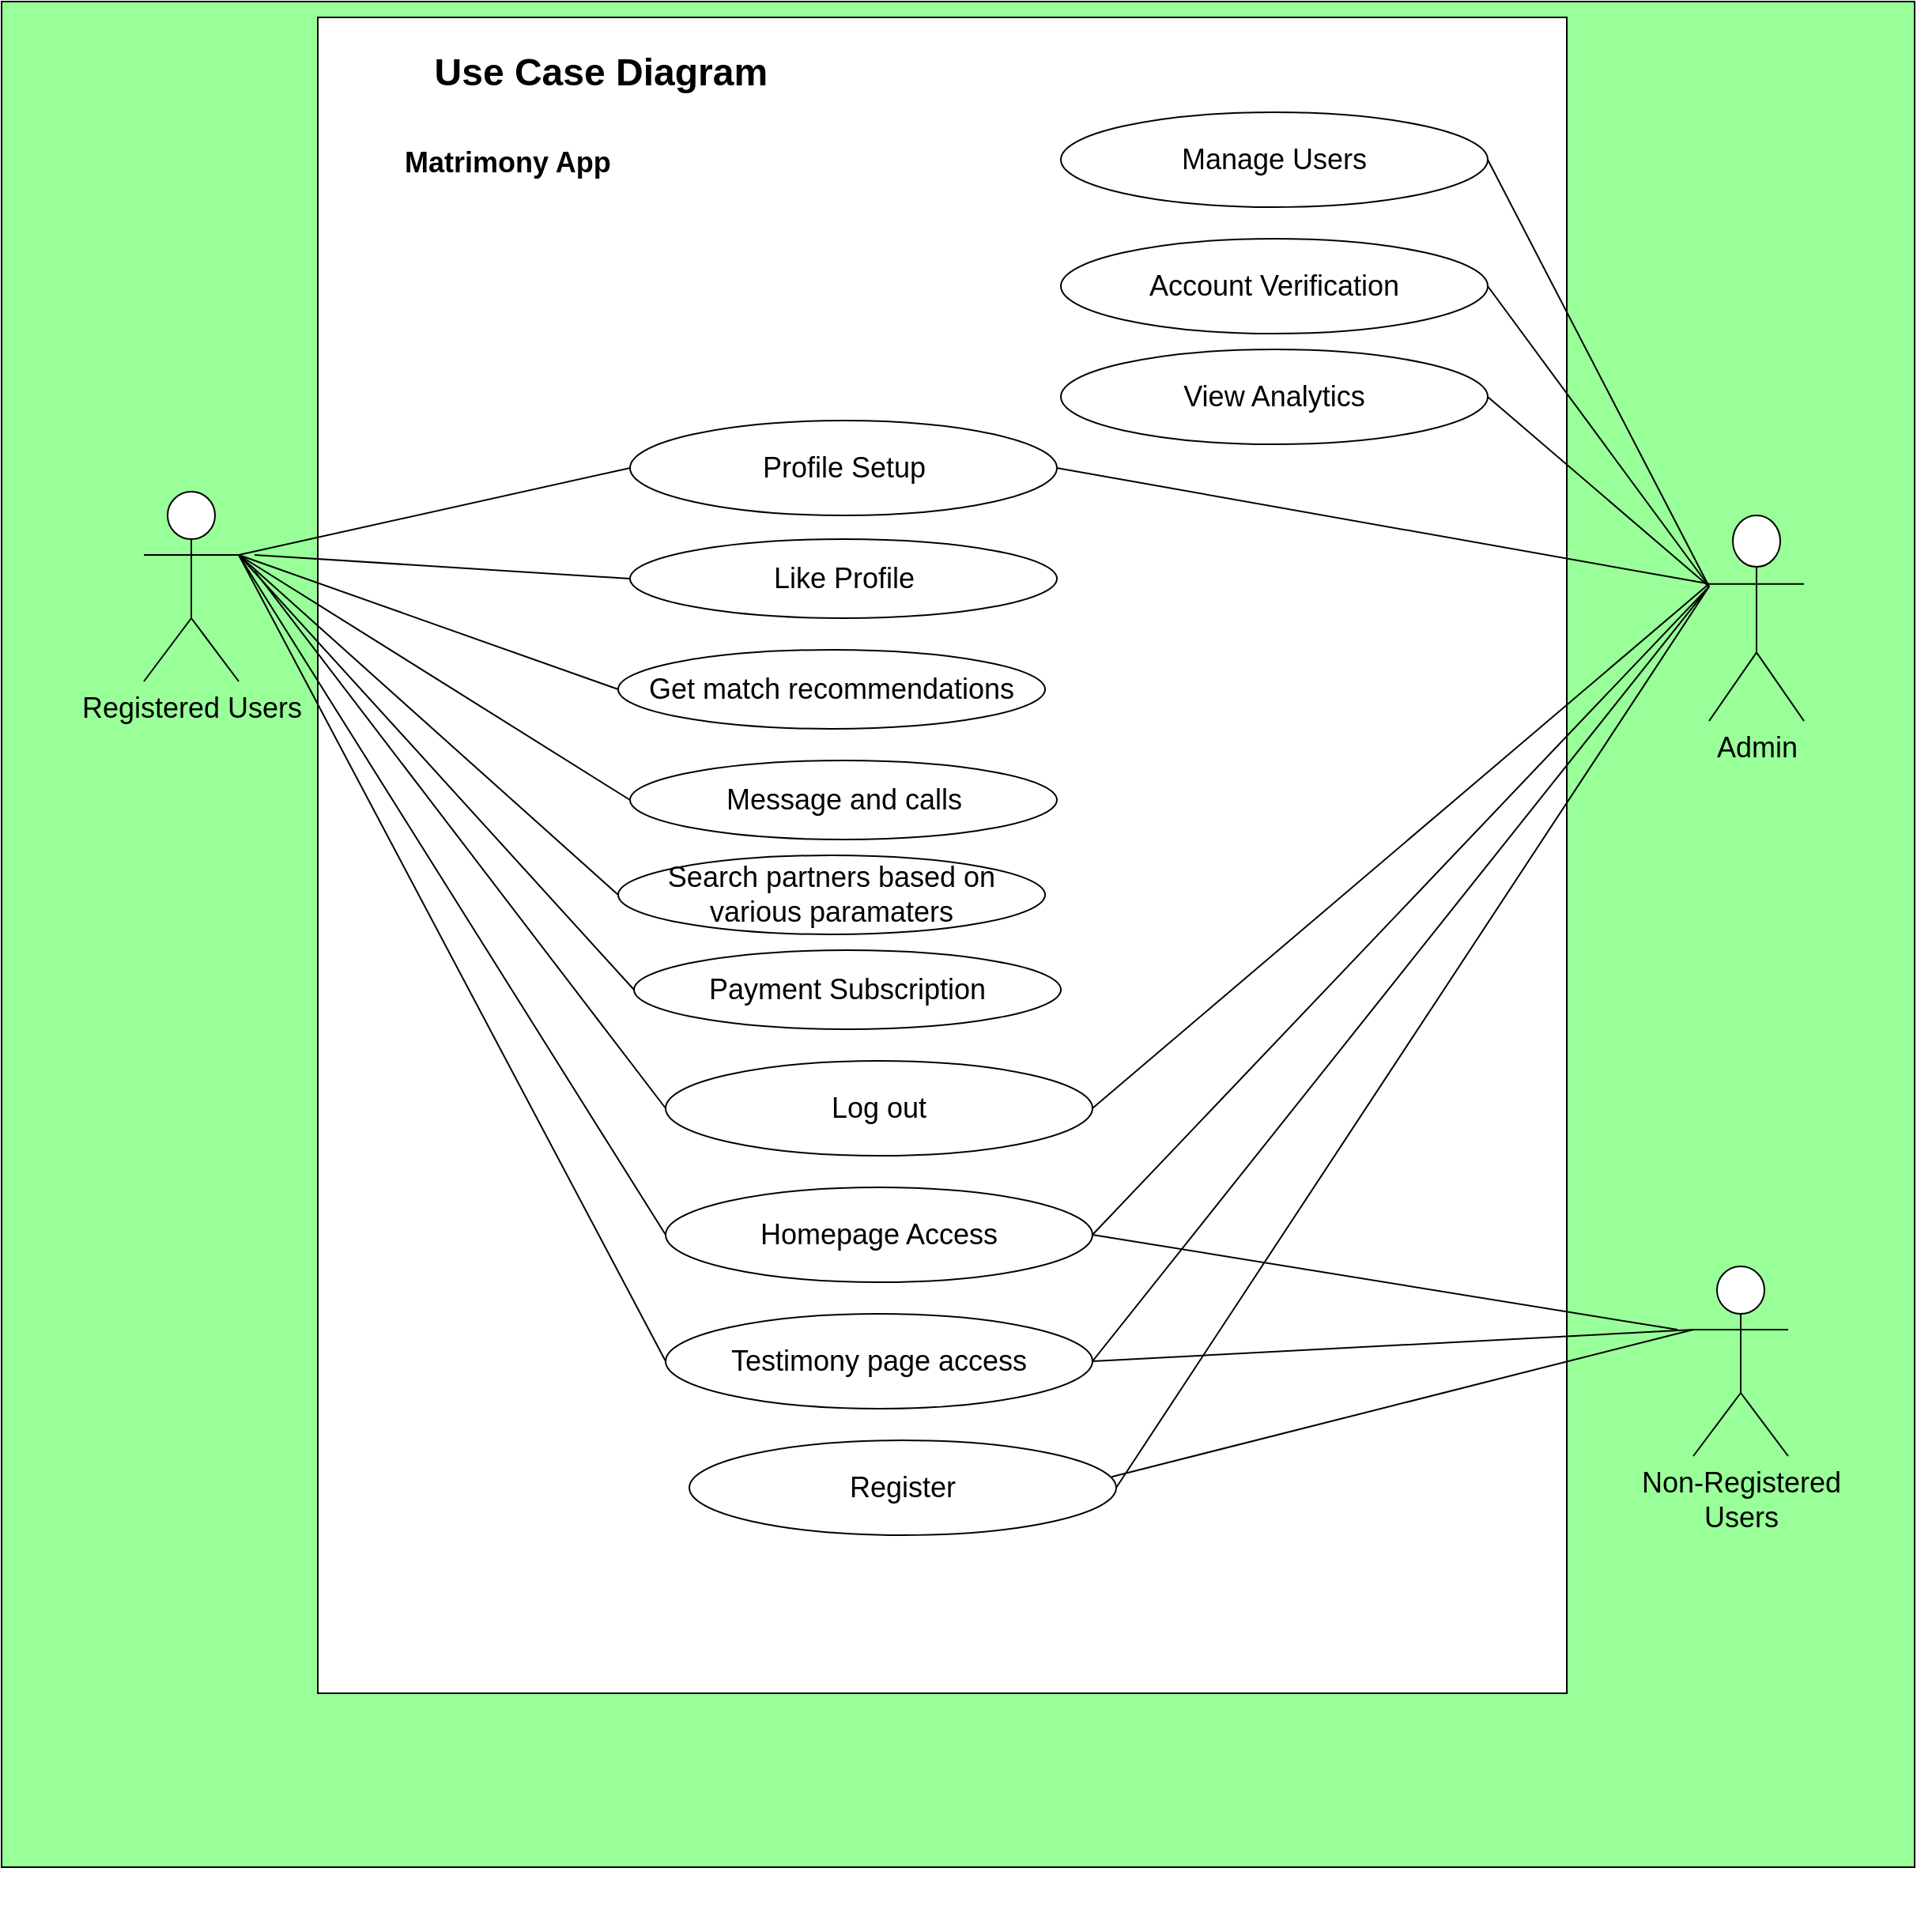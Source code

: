 <mxfile version="21.6.1" type="github" pages="2">
  <diagram name="Page-1" id="SQ9kLXrc45Zg-_bL7q7w">
    <mxGraphModel dx="2378" dy="-284" grid="1" gridSize="10" guides="1" tooltips="1" connect="1" arrows="1" fold="1" page="1" pageScale="1" pageWidth="850" pageHeight="1100" math="0" shadow="0">
      <root>
        <mxCell id="0" />
        <mxCell id="1" parent="0" />
        <mxCell id="kA9iV6ICkw9XKQXvHVGa-44" value="" style="group" vertex="1" connectable="0" parent="1">
          <mxGeometry x="-70" y="1760" width="1210" height="1120" as="geometry" />
        </mxCell>
        <mxCell id="kA9iV6ICkw9XKQXvHVGa-45" value="" style="rounded=0;whiteSpace=wrap;html=1;fontSize=18;fillColor=#99FF99;" vertex="1" parent="kA9iV6ICkw9XKQXvHVGa-44">
          <mxGeometry y="-100" width="1210" height="1180" as="geometry" />
        </mxCell>
        <mxCell id="kA9iV6ICkw9XKQXvHVGa-46" value="" style="rounded=0;whiteSpace=wrap;html=1;" vertex="1" parent="kA9iV6ICkw9XKQXvHVGa-44">
          <mxGeometry x="200" y="-90" width="790" height="1060" as="geometry" />
        </mxCell>
        <mxCell id="kA9iV6ICkw9XKQXvHVGa-47" value="Registered Users" style="shape=umlActor;verticalLabelPosition=bottom;verticalAlign=top;html=1;outlineConnect=0;fontSize=18;" vertex="1" parent="kA9iV6ICkw9XKQXvHVGa-44">
          <mxGeometry x="90" y="210" width="60" height="120" as="geometry" />
        </mxCell>
        <mxCell id="kA9iV6ICkw9XKQXvHVGa-48" value="Register" style="ellipse;whiteSpace=wrap;html=1;fontSize=18;" vertex="1" parent="kA9iV6ICkw9XKQXvHVGa-44">
          <mxGeometry x="435" y="810" width="270" height="60" as="geometry" />
        </mxCell>
        <mxCell id="kA9iV6ICkw9XKQXvHVGa-49" value="Account Verification" style="ellipse;whiteSpace=wrap;html=1;fontSize=18;" vertex="1" parent="kA9iV6ICkw9XKQXvHVGa-44">
          <mxGeometry x="670" y="50" width="270" height="60" as="geometry" />
        </mxCell>
        <mxCell id="kA9iV6ICkw9XKQXvHVGa-50" value="Profile Setup" style="ellipse;whiteSpace=wrap;html=1;fontSize=18;" vertex="1" parent="kA9iV6ICkw9XKQXvHVGa-44">
          <mxGeometry x="397.5" y="165" width="270" height="60" as="geometry" />
        </mxCell>
        <mxCell id="kA9iV6ICkw9XKQXvHVGa-51" value="View Analytics" style="ellipse;whiteSpace=wrap;html=1;fontSize=18;" vertex="1" parent="kA9iV6ICkw9XKQXvHVGa-44">
          <mxGeometry x="670" y="120" width="270" height="60" as="geometry" />
        </mxCell>
        <mxCell id="kA9iV6ICkw9XKQXvHVGa-52" value="Get match recommendations" style="ellipse;whiteSpace=wrap;html=1;fontSize=18;" vertex="1" parent="kA9iV6ICkw9XKQXvHVGa-44">
          <mxGeometry x="390" y="310" width="270" height="50" as="geometry" />
        </mxCell>
        <mxCell id="kA9iV6ICkw9XKQXvHVGa-53" value="Admin" style="shape=umlActor;verticalLabelPosition=bottom;verticalAlign=top;html=1;outlineConnect=0;fontSize=18;" vertex="1" parent="kA9iV6ICkw9XKQXvHVGa-44">
          <mxGeometry x="1080" y="225" width="60" height="130" as="geometry" />
        </mxCell>
        <mxCell id="kA9iV6ICkw9XKQXvHVGa-54" value="" style="endArrow=none;html=1;rounded=0;fontSize=18;exitX=1;exitY=0.5;exitDx=0;exitDy=0;entryX=0;entryY=0.333;entryDx=0;entryDy=0;entryPerimeter=0;" edge="1" parent="kA9iV6ICkw9XKQXvHVGa-44" source="kA9iV6ICkw9XKQXvHVGa-50" target="kA9iV6ICkw9XKQXvHVGa-53">
          <mxGeometry width="50" height="50" relative="1" as="geometry">
            <mxPoint x="680" y="300" as="sourcePoint" />
            <mxPoint x="455" y="270" as="targetPoint" />
          </mxGeometry>
        </mxCell>
        <mxCell id="kA9iV6ICkw9XKQXvHVGa-55" value="Search partners based on various paramaters" style="ellipse;whiteSpace=wrap;html=1;fontSize=18;" vertex="1" parent="kA9iV6ICkw9XKQXvHVGa-44">
          <mxGeometry x="390" y="440" width="270" height="50" as="geometry" />
        </mxCell>
        <mxCell id="kA9iV6ICkw9XKQXvHVGa-56" value="" style="endArrow=none;html=1;rounded=0;fontSize=18;exitX=1;exitY=0.5;exitDx=0;exitDy=0;" edge="1" parent="kA9iV6ICkw9XKQXvHVGa-44" source="kA9iV6ICkw9XKQXvHVGa-49">
          <mxGeometry width="50" height="50" relative="1" as="geometry">
            <mxPoint x="685" y="230" as="sourcePoint" />
            <mxPoint x="1080" y="270" as="targetPoint" />
          </mxGeometry>
        </mxCell>
        <mxCell id="kA9iV6ICkw9XKQXvHVGa-59" value="" style="endArrow=none;html=1;rounded=0;fontSize=18;exitX=1;exitY=0.5;exitDx=0;exitDy=0;" edge="1" parent="kA9iV6ICkw9XKQXvHVGa-44" source="kA9iV6ICkw9XKQXvHVGa-51">
          <mxGeometry width="50" height="50" relative="1" as="geometry">
            <mxPoint x="680" y="370" as="sourcePoint" />
            <mxPoint x="1080" y="270" as="targetPoint" />
            <Array as="points" />
          </mxGeometry>
        </mxCell>
        <mxCell id="kA9iV6ICkw9XKQXvHVGa-60" value="Log out" style="ellipse;whiteSpace=wrap;html=1;fontSize=18;" vertex="1" parent="kA9iV6ICkw9XKQXvHVGa-44">
          <mxGeometry x="420" y="570" width="270" height="60" as="geometry" />
        </mxCell>
        <mxCell id="kA9iV6ICkw9XKQXvHVGa-61" value="Non-Registered &lt;br&gt;Users" style="shape=umlActor;verticalLabelPosition=bottom;verticalAlign=top;html=1;outlineConnect=0;fontSize=18;" vertex="1" parent="kA9iV6ICkw9XKQXvHVGa-44">
          <mxGeometry x="1070" y="700" width="60" height="120" as="geometry" />
        </mxCell>
        <mxCell id="kA9iV6ICkw9XKQXvHVGa-63" value="" style="endArrow=none;html=1;rounded=0;fontSize=18;exitX=1;exitY=0.5;exitDx=0;exitDy=0;entryX=0;entryY=0.5;entryDx=0;entryDy=0;" edge="1" parent="kA9iV6ICkw9XKQXvHVGa-44" target="kA9iV6ICkw9XKQXvHVGa-50">
          <mxGeometry width="50" height="50" relative="1" as="geometry">
            <mxPoint x="150.0" y="250" as="sourcePoint" />
            <mxPoint x="410" y="300" as="targetPoint" />
          </mxGeometry>
        </mxCell>
        <mxCell id="kA9iV6ICkw9XKQXvHVGa-64" value="" style="endArrow=none;html=1;rounded=0;fontSize=18;exitX=1;exitY=0.5;exitDx=0;exitDy=0;entryX=0;entryY=0.5;entryDx=0;entryDy=0;" edge="1" parent="kA9iV6ICkw9XKQXvHVGa-44" target="kA9iV6ICkw9XKQXvHVGa-52">
          <mxGeometry width="50" height="50" relative="1" as="geometry">
            <mxPoint x="150.0" y="250" as="sourcePoint" />
            <mxPoint x="280" y="300" as="targetPoint" />
          </mxGeometry>
        </mxCell>
        <mxCell id="kA9iV6ICkw9XKQXvHVGa-65" value="Message and calls" style="ellipse;whiteSpace=wrap;html=1;fontSize=18;" vertex="1" parent="kA9iV6ICkw9XKQXvHVGa-44">
          <mxGeometry x="397.5" y="380" width="270" height="50" as="geometry" />
        </mxCell>
        <mxCell id="kA9iV6ICkw9XKQXvHVGa-66" value="" style="endArrow=none;html=1;rounded=0;fontSize=18;entryX=0;entryY=0.5;entryDx=0;entryDy=0;" edge="1" parent="kA9iV6ICkw9XKQXvHVGa-44" target="kA9iV6ICkw9XKQXvHVGa-55">
          <mxGeometry width="50" height="50" relative="1" as="geometry">
            <mxPoint x="150" y="250" as="sourcePoint" />
            <mxPoint x="420" y="450" as="targetPoint" />
          </mxGeometry>
        </mxCell>
        <mxCell id="kA9iV6ICkw9XKQXvHVGa-67" value="Manage Users" style="ellipse;whiteSpace=wrap;html=1;fontSize=18;" vertex="1" parent="kA9iV6ICkw9XKQXvHVGa-44">
          <mxGeometry x="670" y="-30" width="270" height="60" as="geometry" />
        </mxCell>
        <mxCell id="kA9iV6ICkw9XKQXvHVGa-68" value="" style="endArrow=none;html=1;rounded=0;fontSize=18;exitX=1;exitY=0.5;exitDx=0;exitDy=0;entryX=0;entryY=0.333;entryDx=0;entryDy=0;entryPerimeter=0;" edge="1" parent="kA9iV6ICkw9XKQXvHVGa-44" source="kA9iV6ICkw9XKQXvHVGa-60" target="kA9iV6ICkw9XKQXvHVGa-53">
          <mxGeometry width="50" height="50" relative="1" as="geometry">
            <mxPoint x="700" y="530" as="sourcePoint" />
            <mxPoint x="1090" y="280" as="targetPoint" />
          </mxGeometry>
        </mxCell>
        <mxCell id="kA9iV6ICkw9XKQXvHVGa-69" value="Homepage Access" style="ellipse;whiteSpace=wrap;html=1;fontSize=18;" vertex="1" parent="kA9iV6ICkw9XKQXvHVGa-44">
          <mxGeometry x="420" y="650" width="270" height="60" as="geometry" />
        </mxCell>
        <mxCell id="kA9iV6ICkw9XKQXvHVGa-70" value="Testimony page access" style="ellipse;whiteSpace=wrap;html=1;fontSize=18;" vertex="1" parent="kA9iV6ICkw9XKQXvHVGa-44">
          <mxGeometry x="420" y="730" width="270" height="60" as="geometry" />
        </mxCell>
        <mxCell id="kA9iV6ICkw9XKQXvHVGa-71" value="Payment Subscription" style="ellipse;whiteSpace=wrap;html=1;fontSize=18;" vertex="1" parent="kA9iV6ICkw9XKQXvHVGa-44">
          <mxGeometry x="400" y="500" width="270" height="50" as="geometry" />
        </mxCell>
        <mxCell id="kA9iV6ICkw9XKQXvHVGa-109" value="Like Profile" style="ellipse;whiteSpace=wrap;html=1;fontSize=18;" vertex="1" parent="kA9iV6ICkw9XKQXvHVGa-44">
          <mxGeometry x="397.5" y="240" width="270" height="50" as="geometry" />
        </mxCell>
        <mxCell id="kA9iV6ICkw9XKQXvHVGa-91" value="" style="endArrow=none;html=1;rounded=0;fontSize=18;entryX=0;entryY=0.5;entryDx=0;entryDy=0;" edge="1" parent="1" target="kA9iV6ICkw9XKQXvHVGa-65">
          <mxGeometry width="50" height="50" relative="1" as="geometry">
            <mxPoint x="80" y="2010" as="sourcePoint" />
            <mxPoint x="350" y="2140" as="targetPoint" />
          </mxGeometry>
        </mxCell>
        <mxCell id="kA9iV6ICkw9XKQXvHVGa-92" value="" style="endArrow=none;html=1;rounded=0;fontSize=18;exitX=1;exitY=0.5;exitDx=0;exitDy=0;" edge="1" parent="1" source="kA9iV6ICkw9XKQXvHVGa-67">
          <mxGeometry width="50" height="50" relative="1" as="geometry">
            <mxPoint x="880.0" y="1850" as="sourcePoint" />
            <mxPoint x="1010" y="2030" as="targetPoint" />
          </mxGeometry>
        </mxCell>
        <mxCell id="kA9iV6ICkw9XKQXvHVGa-93" value="" style="endArrow=none;html=1;rounded=0;fontSize=18;entryX=0;entryY=0.5;entryDx=0;entryDy=0;" edge="1" parent="1" target="kA9iV6ICkw9XKQXvHVGa-60">
          <mxGeometry width="50" height="50" relative="1" as="geometry">
            <mxPoint x="90" y="2020" as="sourcePoint" />
            <mxPoint x="360" y="2290" as="targetPoint" />
          </mxGeometry>
        </mxCell>
        <mxCell id="kA9iV6ICkw9XKQXvHVGa-94" value="" style="endArrow=none;html=1;rounded=0;fontSize=18;exitX=0.989;exitY=0.385;exitDx=0;exitDy=0;exitPerimeter=0;" edge="1" parent="1" source="kA9iV6ICkw9XKQXvHVGa-48">
          <mxGeometry width="50" height="50" relative="1" as="geometry">
            <mxPoint x="630" y="2370" as="sourcePoint" />
            <mxPoint x="1000" y="2500" as="targetPoint" />
          </mxGeometry>
        </mxCell>
        <mxCell id="kA9iV6ICkw9XKQXvHVGa-95" value="" style="endArrow=none;html=1;rounded=0;fontSize=18;exitX=1;exitY=0.5;exitDx=0;exitDy=0;" edge="1" parent="1" source="kA9iV6ICkw9XKQXvHVGa-70">
          <mxGeometry width="50" height="50" relative="1" as="geometry">
            <mxPoint x="642.03" y="2603.1" as="sourcePoint" />
            <mxPoint x="1000" y="2500" as="targetPoint" />
          </mxGeometry>
        </mxCell>
        <mxCell id="kA9iV6ICkw9XKQXvHVGa-96" value="" style="endArrow=none;html=1;rounded=0;fontSize=18;exitX=1;exitY=0.5;exitDx=0;exitDy=0;" edge="1" parent="1" source="kA9iV6ICkw9XKQXvHVGa-69">
          <mxGeometry width="50" height="50" relative="1" as="geometry">
            <mxPoint x="652.03" y="2613.1" as="sourcePoint" />
            <mxPoint x="990" y="2500" as="targetPoint" />
          </mxGeometry>
        </mxCell>
        <mxCell id="kA9iV6ICkw9XKQXvHVGa-97" value="" style="endArrow=none;html=1;rounded=0;fontSize=18;exitX=1;exitY=0.5;exitDx=0;exitDy=0;" edge="1" parent="1" source="kA9iV6ICkw9XKQXvHVGa-69">
          <mxGeometry width="50" height="50" relative="1" as="geometry">
            <mxPoint x="630" y="2370" as="sourcePoint" />
            <mxPoint x="1010" y="2030" as="targetPoint" />
          </mxGeometry>
        </mxCell>
        <mxCell id="kA9iV6ICkw9XKQXvHVGa-98" value="" style="endArrow=none;html=1;rounded=0;fontSize=18;exitX=1;exitY=0.5;exitDx=0;exitDy=0;" edge="1" parent="1" source="kA9iV6ICkw9XKQXvHVGa-70">
          <mxGeometry width="50" height="50" relative="1" as="geometry">
            <mxPoint x="630" y="2450" as="sourcePoint" />
            <mxPoint x="1010" y="2030" as="targetPoint" />
          </mxGeometry>
        </mxCell>
        <mxCell id="kA9iV6ICkw9XKQXvHVGa-99" value="" style="endArrow=none;html=1;rounded=0;fontSize=18;exitX=1;exitY=0.5;exitDx=0;exitDy=0;" edge="1" parent="1" source="kA9iV6ICkw9XKQXvHVGa-48">
          <mxGeometry width="50" height="50" relative="1" as="geometry">
            <mxPoint x="640" y="2460" as="sourcePoint" />
            <mxPoint x="1010" y="2030" as="targetPoint" />
          </mxGeometry>
        </mxCell>
        <mxCell id="kA9iV6ICkw9XKQXvHVGa-100" value="" style="endArrow=none;html=1;rounded=0;fontSize=18;entryX=0;entryY=0.5;entryDx=0;entryDy=0;" edge="1" parent="1" target="kA9iV6ICkw9XKQXvHVGa-69">
          <mxGeometry width="50" height="50" relative="1" as="geometry">
            <mxPoint x="80" y="2010" as="sourcePoint" />
            <mxPoint x="360" y="2370" as="targetPoint" />
          </mxGeometry>
        </mxCell>
        <mxCell id="kA9iV6ICkw9XKQXvHVGa-101" value="" style="endArrow=none;html=1;rounded=0;fontSize=18;entryX=0;entryY=0.5;entryDx=0;entryDy=0;" edge="1" parent="1" target="kA9iV6ICkw9XKQXvHVGa-70">
          <mxGeometry width="50" height="50" relative="1" as="geometry">
            <mxPoint x="80" y="2010" as="sourcePoint" />
            <mxPoint x="360" y="2450" as="targetPoint" />
          </mxGeometry>
        </mxCell>
        <mxCell id="kA9iV6ICkw9XKQXvHVGa-104" value="" style="endArrow=none;html=1;rounded=0;fontSize=18;entryX=0;entryY=0.5;entryDx=0;entryDy=0;" edge="1" parent="1" target="kA9iV6ICkw9XKQXvHVGa-71">
          <mxGeometry width="50" height="50" relative="1" as="geometry">
            <mxPoint x="80" y="2010" as="sourcePoint" />
            <mxPoint x="350" y="2235" as="targetPoint" />
          </mxGeometry>
        </mxCell>
        <mxCell id="kA9iV6ICkw9XKQXvHVGa-105" value="&lt;font style=&quot;font-size: 24px;&quot;&gt;&lt;b&gt;Use Case Diagram&amp;nbsp;&lt;/b&gt;&lt;/font&gt;" style="text;html=1;strokeColor=none;fillColor=none;align=center;verticalAlign=middle;whiteSpace=wrap;rounded=0;fontSize=14;" vertex="1" parent="1">
          <mxGeometry x="140" y="1690" width="345" height="30" as="geometry" />
        </mxCell>
        <mxCell id="kA9iV6ICkw9XKQXvHVGa-106" value="&lt;h1 style=&quot;text-align: center&quot;&gt;&lt;span style=&quot;font-size: 18px;&quot;&gt;Matrimony App&lt;/span&gt;&lt;/h1&gt;" style="text;html=1;strokeColor=none;fillColor=none;spacing=5;spacingTop=-20;whiteSpace=wrap;overflow=hidden;rounded=0;" vertex="1" parent="1">
          <mxGeometry x="180" y="1740" width="290" height="40" as="geometry" />
        </mxCell>
        <mxCell id="kA9iV6ICkw9XKQXvHVGa-110" value="" style="endArrow=none;html=1;rounded=0;fontSize=18;entryX=0;entryY=0.5;entryDx=0;entryDy=0;" edge="1" parent="1" target="kA9iV6ICkw9XKQXvHVGa-109">
          <mxGeometry width="50" height="50" relative="1" as="geometry">
            <mxPoint x="90" y="2010" as="sourcePoint" />
            <mxPoint x="338" y="1965" as="targetPoint" />
          </mxGeometry>
        </mxCell>
      </root>
    </mxGraphModel>
  </diagram>
  <diagram id="__TZbVTpRyq1jPvzcTXR" name="Page-2">
    <mxGraphModel dx="1629" dy="-1329" grid="1" gridSize="10" guides="1" tooltips="1" connect="1" arrows="1" fold="1" page="1" pageScale="1" pageWidth="850" pageHeight="1100" math="0" shadow="0">
      <root>
        <mxCell id="0" />
        <mxCell id="1" parent="0" />
        <mxCell id="GgKOa5dtYoTiyhIomDMV-1" value="" style="rounded=0;whiteSpace=wrap;html=1;fontSize=14;fillColor=#66FF66;" vertex="1" parent="1">
          <mxGeometry x="70" y="2870" width="1020" height="1280" as="geometry" />
        </mxCell>
        <mxCell id="GgKOa5dtYoTiyhIomDMV-2" style="edgeStyle=orthogonalEdgeStyle;rounded=0;orthogonalLoop=1;jettySize=auto;html=1;" edge="1" parent="1" source="GgKOa5dtYoTiyhIomDMV-3" target="GgKOa5dtYoTiyhIomDMV-7">
          <mxGeometry relative="1" as="geometry" />
        </mxCell>
        <mxCell id="GgKOa5dtYoTiyhIomDMV-3" value="&lt;span&gt;Login&lt;/span&gt;" style="rhombus;whiteSpace=wrap;html=1;fillColor=#F5AB50;strokeColor=#909090;fontColor=#1A1A1A;fontStyle=1" vertex="1" parent="1">
          <mxGeometry x="485" y="3330" width="110" height="110" as="geometry" />
        </mxCell>
        <mxCell id="GgKOa5dtYoTiyhIomDMV-4" style="edgeStyle=orthogonalEdgeStyle;rounded=0;orthogonalLoop=1;jettySize=auto;html=1;entryX=0;entryY=0.5;entryDx=0;entryDy=0;" edge="1" parent="1" source="GgKOa5dtYoTiyhIomDMV-5" target="GgKOa5dtYoTiyhIomDMV-27">
          <mxGeometry relative="1" as="geometry">
            <mxPoint x="370" y="3930" as="targetPoint" />
            <Array as="points">
              <mxPoint x="350" y="3540" />
              <mxPoint x="350" y="3890" />
            </Array>
          </mxGeometry>
        </mxCell>
        <mxCell id="GgKOa5dtYoTiyhIomDMV-5" value="&lt;span&gt;if user type&lt;/span&gt;" style="rhombus;whiteSpace=wrap;html=1;fillColor=#F5AB50;strokeColor=#909090;fontColor=#1A1A1A;fontStyle=1" vertex="1" parent="1">
          <mxGeometry x="630" y="3500" width="80" height="80" as="geometry" />
        </mxCell>
        <mxCell id="GgKOa5dtYoTiyhIomDMV-6" style="edgeStyle=orthogonalEdgeStyle;rounded=0;orthogonalLoop=1;jettySize=auto;html=1;exitX=1;exitY=0.5;exitDx=0;exitDy=0;entryX=0.5;entryY=0;entryDx=0;entryDy=0;fontSize=24;" edge="1" parent="1" source="GgKOa5dtYoTiyhIomDMV-7" target="GgKOa5dtYoTiyhIomDMV-5">
          <mxGeometry relative="1" as="geometry" />
        </mxCell>
        <mxCell id="GgKOa5dtYoTiyhIomDMV-7" value="&lt;span&gt;Dashboard&lt;/span&gt;" style="shape=parallelogram;perimeter=parallelogramPerimeter;whiteSpace=wrap;html=1;fixedSize=1;fillColor=#F5AB50;strokeColor=#909090;fontColor=#1A1A1A;fontStyle=1" vertex="1" parent="1">
          <mxGeometry x="660" y="3350" width="190" height="50" as="geometry" />
        </mxCell>
        <mxCell id="GgKOa5dtYoTiyhIomDMV-8" value="ADMIN" style="text;html=1;align=center;verticalAlign=middle;resizable=0;points=[];autosize=1;strokeColor=none;fontColor=#1A1A1A;fontStyle=1" vertex="1" parent="1">
          <mxGeometry x="495" y="3515" width="50" height="20" as="geometry" />
        </mxCell>
        <mxCell id="GgKOa5dtYoTiyhIomDMV-9" value="USER" style="text;html=1;align=center;verticalAlign=middle;resizable=0;points=[];autosize=1;strokeColor=none;fontColor=#1A1A1A;fontStyle=1" vertex="1" parent="1">
          <mxGeometry x="750" y="3515" width="60" height="30" as="geometry" />
        </mxCell>
        <mxCell id="GgKOa5dtYoTiyhIomDMV-10" value="" style="endArrow=classic;html=1;exitX=1;exitY=0.5;exitDx=0;exitDy=0;labelBackgroundColor=#EEEEEE;strokeColor=#182E3E;fontColor=#1A1A1A;fontStyle=1;entryX=1;entryY=0.5;entryDx=0;entryDy=0;" edge="1" parent="1" source="GgKOa5dtYoTiyhIomDMV-5" target="GgKOa5dtYoTiyhIomDMV-27">
          <mxGeometry width="50" height="50" relative="1" as="geometry">
            <mxPoint x="860" y="3540" as="sourcePoint" />
            <mxPoint x="850" y="3920" as="targetPoint" />
            <Array as="points">
              <mxPoint x="850" y="3540" />
              <mxPoint x="850" y="3800" />
              <mxPoint x="850" y="3890" />
            </Array>
          </mxGeometry>
        </mxCell>
        <mxCell id="GgKOa5dtYoTiyhIomDMV-11" value="" style="endArrow=classic;html=1;labelBackgroundColor=#EEEEEE;strokeColor=#182E3E;fontColor=#1A1A1A;fontStyle=1;entryX=0;entryY=0.5;entryDx=0;entryDy=0;" edge="1" parent="1" target="GgKOa5dtYoTiyhIomDMV-19">
          <mxGeometry width="50" height="50" relative="1" as="geometry">
            <mxPoint x="850" y="3585" as="sourcePoint" />
            <mxPoint x="800" y="3590" as="targetPoint" />
          </mxGeometry>
        </mxCell>
        <mxCell id="GgKOa5dtYoTiyhIomDMV-12" value="" style="endArrow=classic;html=1;labelBackgroundColor=#EEEEEE;strokeColor=#182E3E;fontColor=#1A1A1A;fontStyle=1" edge="1" parent="1">
          <mxGeometry width="50" height="50" relative="1" as="geometry">
            <mxPoint x="850" y="3630" as="sourcePoint" />
            <mxPoint x="795" y="3630" as="targetPoint" />
            <Array as="points">
              <mxPoint x="820" y="3630" />
            </Array>
          </mxGeometry>
        </mxCell>
        <mxCell id="GgKOa5dtYoTiyhIomDMV-13" value="" style="endArrow=classic;html=1;labelBackgroundColor=#EEEEEE;strokeColor=#182E3E;fontColor=#1A1A1A;fontStyle=1" edge="1" parent="1">
          <mxGeometry width="50" height="50" relative="1" as="geometry">
            <mxPoint x="850" y="3704.44" as="sourcePoint" />
            <mxPoint x="795" y="3704.44" as="targetPoint" />
          </mxGeometry>
        </mxCell>
        <mxCell id="GgKOa5dtYoTiyhIomDMV-14" value="View Analytics" style="rounded=0;whiteSpace=wrap;html=1;fillColor=#F5AB50;strokeColor=#909090;fontColor=#1A1A1A;fontStyle=1" vertex="1" parent="1">
          <mxGeometry x="410" y="3610" width="110" height="20" as="geometry" />
        </mxCell>
        <mxCell id="GgKOa5dtYoTiyhIomDMV-15" value="Manage Users" style="rounded=0;whiteSpace=wrap;html=1;fillColor=#F5AB50;strokeColor=#909090;fontColor=#1A1A1A;fontStyle=1" vertex="1" parent="1">
          <mxGeometry x="200" y="3560" width="110" height="30" as="geometry" />
        </mxCell>
        <mxCell id="GgKOa5dtYoTiyhIomDMV-16" value="Account Verification" style="rounded=0;whiteSpace=wrap;html=1;fillColor=#F5AB50;strokeColor=#909090;fontColor=#1A1A1A;fontStyle=1" vertex="1" parent="1">
          <mxGeometry x="200" y="3640" width="110" height="30" as="geometry" />
        </mxCell>
        <mxCell id="GgKOa5dtYoTiyhIomDMV-17" value="Get Match Recommendation" style="rounded=0;whiteSpace=wrap;html=1;fillColor=#F5AB50;strokeColor=#909090;fontColor=#1A1A1A;fontStyle=1" vertex="1" parent="1">
          <mxGeometry x="680" y="3610" width="110" height="30" as="geometry" />
        </mxCell>
        <mxCell id="GgKOa5dtYoTiyhIomDMV-18" value="Message and Calls" style="rounded=0;whiteSpace=wrap;html=1;fillColor=#F5AB50;strokeColor=#909090;fontColor=#1A1A1A;fontStyle=1" vertex="1" parent="1">
          <mxGeometry x="685" y="3690" width="110" height="30" as="geometry" />
        </mxCell>
        <mxCell id="GgKOa5dtYoTiyhIomDMV-19" value="Profile Setup" style="rounded=0;whiteSpace=wrap;html=1;fillColor=#F5AB50;strokeColor=#909090;fontColor=#1A1A1A;fontStyle=1" vertex="1" parent="1">
          <mxGeometry x="910" y="3570" width="110" height="30" as="geometry" />
        </mxCell>
        <mxCell id="GgKOa5dtYoTiyhIomDMV-20" style="edgeStyle=orthogonalEdgeStyle;rounded=0;orthogonalLoop=1;jettySize=auto;html=1;fontSize=24;" edge="1" parent="1" source="GgKOa5dtYoTiyhIomDMV-21" target="GgKOa5dtYoTiyhIomDMV-44">
          <mxGeometry relative="1" as="geometry" />
        </mxCell>
        <mxCell id="GgKOa5dtYoTiyhIomDMV-21" value="&lt;span&gt;START&lt;/span&gt;" style="rounded=1;whiteSpace=wrap;html=1;fillColor=#F5AB50;strokeColor=#909090;fontColor=#1A1A1A;fontStyle=1" vertex="1" parent="1">
          <mxGeometry x="165" y="3005" width="80" height="40" as="geometry" />
        </mxCell>
        <mxCell id="GgKOa5dtYoTiyhIomDMV-22" style="edgeStyle=orthogonalEdgeStyle;rounded=0;orthogonalLoop=1;jettySize=auto;html=1;" edge="1" parent="1" source="GgKOa5dtYoTiyhIomDMV-23" target="GgKOa5dtYoTiyhIomDMV-3">
          <mxGeometry relative="1" as="geometry">
            <Array as="points">
              <mxPoint x="540" y="3290" />
              <mxPoint x="540" y="3290" />
            </Array>
          </mxGeometry>
        </mxCell>
        <mxCell id="GgKOa5dtYoTiyhIomDMV-23" value="Input Login Credintials" style="shape=parallelogram;perimeter=parallelogramPerimeter;whiteSpace=wrap;html=1;fixedSize=1;fillColor=#F5AB50;strokeColor=#909090;fontColor=#1A1A1A;fontStyle=1" vertex="1" parent="1">
          <mxGeometry x="480" y="3210" width="120" height="30" as="geometry" />
        </mxCell>
        <mxCell id="GgKOa5dtYoTiyhIomDMV-24" value="" style="endArrow=classic;html=1;exitX=0.5;exitY=1;exitDx=0;exitDy=0;labelBackgroundColor=#EEEEEE;strokeColor=#182E3E;fontColor=#1A1A1A;fontStyle=1" edge="1" parent="1" source="GgKOa5dtYoTiyhIomDMV-26">
          <mxGeometry width="50" height="50" relative="1" as="geometry">
            <mxPoint x="495" y="3320" as="sourcePoint" />
            <mxPoint x="535" y="3210" as="targetPoint" />
          </mxGeometry>
        </mxCell>
        <mxCell id="GgKOa5dtYoTiyhIomDMV-25" style="edgeStyle=orthogonalEdgeStyle;rounded=0;orthogonalLoop=1;jettySize=auto;html=1;exitX=1;exitY=0.5;exitDx=0;exitDy=0;fontSize=14;entryX=0;entryY=0.25;entryDx=0;entryDy=0;" edge="1" parent="1" source="GgKOa5dtYoTiyhIomDMV-26" target="GgKOa5dtYoTiyhIomDMV-36">
          <mxGeometry relative="1" as="geometry">
            <mxPoint x="520" y="3200.278" as="targetPoint" />
          </mxGeometry>
        </mxCell>
        <mxCell id="GgKOa5dtYoTiyhIomDMV-26" value="Want to get&amp;nbsp; Partner Suggestion" style="rhombus;whiteSpace=wrap;html=1;fillColor=#F5AB50;strokeColor=#909090;fontColor=#1A1A1A;fontStyle=1" vertex="1" parent="1">
          <mxGeometry x="480" y="2950" width="110" height="150" as="geometry" />
        </mxCell>
        <mxCell id="GgKOa5dtYoTiyhIomDMV-27" value="" style="ellipse;whiteSpace=wrap;html=1;aspect=fixed;fillColor=#F5AB50;strokeColor=#909090;fontColor=#1A1A1A;fontStyle=1" vertex="1" parent="1">
          <mxGeometry x="520" y="3840" width="100" height="100" as="geometry" />
        </mxCell>
        <mxCell id="GgKOa5dtYoTiyhIomDMV-28" value="" style="endArrow=classic;html=1;labelBackgroundColor=#EEEEEE;strokeColor=#182E3E;fontColor=#1A1A1A;fontStyle=1;entryX=0.392;entryY=0.067;entryDx=0;entryDy=0;entryPerimeter=0;" edge="1" parent="1" target="GgKOa5dtYoTiyhIomDMV-29">
          <mxGeometry width="50" height="50" relative="1" as="geometry">
            <mxPoint x="572" y="3940" as="sourcePoint" />
            <mxPoint x="535" y="3970" as="targetPoint" />
            <Array as="points">
              <mxPoint x="572" y="3970" />
            </Array>
          </mxGeometry>
        </mxCell>
        <mxCell id="GgKOa5dtYoTiyhIomDMV-29" value="LOG OUT" style="rounded=1;whiteSpace=wrap;html=1;fillColor=#F5AB50;strokeColor=#909090;fontColor=#1A1A1A;fontStyle=1" vertex="1" parent="1">
          <mxGeometry x="525" y="3980" width="120" height="30" as="geometry" />
        </mxCell>
        <mxCell id="GgKOa5dtYoTiyhIomDMV-30" value="" style="endArrow=classic;html=1;exitX=0.5;exitY=1;exitDx=0;exitDy=0;labelBackgroundColor=#EEEEEE;strokeColor=#182E3E;fontColor=#1A1A1A;fontStyle=1;entryX=0.5;entryY=0;entryDx=0;entryDy=0;" edge="1" parent="1" source="GgKOa5dtYoTiyhIomDMV-29" target="GgKOa5dtYoTiyhIomDMV-31">
          <mxGeometry width="50" height="50" relative="1" as="geometry">
            <mxPoint x="534.5" y="4000" as="sourcePoint" />
            <mxPoint x="534.5" y="4050" as="targetPoint" />
          </mxGeometry>
        </mxCell>
        <mxCell id="GgKOa5dtYoTiyhIomDMV-31" value="STOP" style="rounded=1;whiteSpace=wrap;html=1;fillColor=#F5AB50;strokeColor=#909090;fontColor=#1A1A1A;fontStyle=1" vertex="1" parent="1">
          <mxGeometry x="525" y="4080" width="120" height="30" as="geometry" />
        </mxCell>
        <mxCell id="GgKOa5dtYoTiyhIomDMV-32" value="" style="endArrow=classic;html=1;exitX=0;exitY=0.5;exitDx=0;exitDy=0;labelBackgroundColor=#EEEEEE;strokeColor=#182E3E;fontColor=#1A1A1A;fontStyle=1;" edge="1" parent="1" source="GgKOa5dtYoTiyhIomDMV-3">
          <mxGeometry width="50" height="50" relative="1" as="geometry">
            <mxPoint x="495" y="3360" as="sourcePoint" />
            <mxPoint x="530" y="3120" as="targetPoint" />
            <Array as="points">
              <mxPoint x="330" y="3385" />
              <mxPoint x="330" y="3120" />
            </Array>
          </mxGeometry>
        </mxCell>
        <mxCell id="GgKOa5dtYoTiyhIomDMV-33" value="FALSE" style="text;html=1;align=center;verticalAlign=middle;resizable=0;points=[];autosize=1;strokeColor=none;fontColor=#1A1A1A;fontStyle=1" vertex="1" parent="1">
          <mxGeometry x="330" y="3270" width="50" height="20" as="geometry" />
        </mxCell>
        <mxCell id="GgKOa5dtYoTiyhIomDMV-34" value="&lt;font style=&quot;font-size: 14px;&quot;&gt;&lt;b&gt;Old&lt;/b&gt;&lt;/font&gt;" style="text;html=1;align=center;verticalAlign=middle;resizable=0;points=[];autosize=1;strokeColor=none;fillColor=none;fontSize=24;" vertex="1" parent="1">
          <mxGeometry x="535" y="3130" width="50" height="40" as="geometry" />
        </mxCell>
        <mxCell id="GgKOa5dtYoTiyhIomDMV-35" style="edgeStyle=orthogonalEdgeStyle;rounded=0;orthogonalLoop=1;jettySize=auto;html=1;exitX=1;exitY=0.5;exitDx=0;exitDy=0;entryX=0;entryY=0.5;entryDx=0;entryDy=0;fontSize=14;" edge="1" parent="1" source="GgKOa5dtYoTiyhIomDMV-36" target="GgKOa5dtYoTiyhIomDMV-39">
          <mxGeometry relative="1" as="geometry" />
        </mxCell>
        <mxCell id="GgKOa5dtYoTiyhIomDMV-36" value="Register" style="shape=parallelogram;perimeter=parallelogramPerimeter;whiteSpace=wrap;html=1;fixedSize=1;fillColor=#F5AB50;strokeColor=#909090;fontColor=#1A1A1A;fontStyle=1" vertex="1" parent="1">
          <mxGeometry x="675" y="3020" width="120" height="35" as="geometry" />
        </mxCell>
        <mxCell id="GgKOa5dtYoTiyhIomDMV-37" style="edgeStyle=orthogonalEdgeStyle;rounded=0;orthogonalLoop=1;jettySize=auto;html=1;exitX=0.5;exitY=1;exitDx=0;exitDy=0;entryX=0.75;entryY=0;entryDx=0;entryDy=0;fontSize=14;" edge="1" parent="1" source="GgKOa5dtYoTiyhIomDMV-39" target="GgKOa5dtYoTiyhIomDMV-23">
          <mxGeometry relative="1" as="geometry" />
        </mxCell>
        <mxCell id="GgKOa5dtYoTiyhIomDMV-38" style="edgeStyle=orthogonalEdgeStyle;rounded=0;orthogonalLoop=1;jettySize=auto;html=1;exitX=0.5;exitY=0;exitDx=0;exitDy=0;" edge="1" parent="1" source="GgKOa5dtYoTiyhIomDMV-39">
          <mxGeometry relative="1" as="geometry">
            <mxPoint x="650" y="3030" as="targetPoint" />
            <Array as="points">
              <mxPoint x="880" y="2980" />
              <mxPoint x="650" y="2980" />
            </Array>
          </mxGeometry>
        </mxCell>
        <mxCell id="GgKOa5dtYoTiyhIomDMV-39" value="Register Success&lt;br&gt;With &lt;br&gt;Email and Phone Verification" style="rhombus;whiteSpace=wrap;html=1;fillColor=#F5AB50;strokeColor=#909090;fontColor=#1A1A1A;fontStyle=1" vertex="1" parent="1">
          <mxGeometry x="810" y="3070" width="140" height="155" as="geometry" />
        </mxCell>
        <mxCell id="GgKOa5dtYoTiyhIomDMV-40" value="&lt;b&gt;True&lt;/b&gt;" style="text;html=1;align=center;verticalAlign=middle;resizable=0;points=[];autosize=1;strokeColor=none;fillColor=none;fontSize=14;" vertex="1" parent="1">
          <mxGeometry x="720" y="3210" width="50" height="30" as="geometry" />
        </mxCell>
        <mxCell id="GgKOa5dtYoTiyhIomDMV-41" value="&lt;b&gt;New&lt;/b&gt;" style="text;html=1;align=center;verticalAlign=middle;resizable=0;points=[];autosize=1;strokeColor=none;fillColor=none;fontSize=14;" vertex="1" parent="1">
          <mxGeometry x="595" y="2990" width="50" height="30" as="geometry" />
        </mxCell>
        <mxCell id="GgKOa5dtYoTiyhIomDMV-42" value="&lt;b&gt;False&lt;/b&gt;" style="text;html=1;align=center;verticalAlign=middle;resizable=0;points=[];autosize=1;strokeColor=none;fillColor=none;fontSize=14;" vertex="1" parent="1">
          <mxGeometry x="870" y="3025" width="60" height="30" as="geometry" />
        </mxCell>
        <mxCell id="GgKOa5dtYoTiyhIomDMV-43" style="edgeStyle=orthogonalEdgeStyle;rounded=0;orthogonalLoop=1;jettySize=auto;html=1;fontSize=24;" edge="1" parent="1" source="GgKOa5dtYoTiyhIomDMV-44" target="GgKOa5dtYoTiyhIomDMV-26">
          <mxGeometry relative="1" as="geometry" />
        </mxCell>
        <mxCell id="GgKOa5dtYoTiyhIomDMV-44" value="Home Page" style="shape=parallelogram;perimeter=parallelogramPerimeter;whiteSpace=wrap;html=1;fixedSize=1;fillColor=#F5AB50;strokeColor=#909090;fontColor=#1A1A1A;fontStyle=1" vertex="1" parent="1">
          <mxGeometry x="315" y="3010" width="120" height="30" as="geometry" />
        </mxCell>
        <mxCell id="GgKOa5dtYoTiyhIomDMV-45" value="&lt;font style=&quot;font-size: 24px;&quot;&gt;&lt;b&gt;Flow Chart&lt;/b&gt;&lt;/font&gt;" style="text;html=1;strokeColor=none;fillColor=none;align=center;verticalAlign=middle;whiteSpace=wrap;rounded=0;fontSize=14;" vertex="1" parent="1">
          <mxGeometry x="100" y="2880" width="210" height="30" as="geometry" />
        </mxCell>
        <mxCell id="GgKOa5dtYoTiyhIomDMV-46" style="edgeStyle=orthogonalEdgeStyle;rounded=0;orthogonalLoop=1;jettySize=auto;html=1;exitX=0.5;exitY=1;exitDx=0;exitDy=0;" edge="1" parent="1" source="GgKOa5dtYoTiyhIomDMV-23" target="GgKOa5dtYoTiyhIomDMV-23">
          <mxGeometry relative="1" as="geometry" />
        </mxCell>
        <mxCell id="GgKOa5dtYoTiyhIomDMV-47" value="Create Notifications" style="rounded=0;whiteSpace=wrap;html=1;fillColor=#F5AB50;strokeColor=#909090;fontColor=#1A1A1A;fontStyle=1" vertex="1" parent="1">
          <mxGeometry x="410" y="3670" width="110" height="30" as="geometry" />
        </mxCell>
        <mxCell id="GgKOa5dtYoTiyhIomDMV-48" value="" style="endArrow=classic;html=1;rounded=0;" edge="1" parent="1">
          <mxGeometry width="50" height="50" relative="1" as="geometry">
            <mxPoint x="350" y="3620" as="sourcePoint" />
            <mxPoint x="410" y="3620" as="targetPoint" />
          </mxGeometry>
        </mxCell>
        <mxCell id="GgKOa5dtYoTiyhIomDMV-49" value="" style="endArrow=classic;html=1;rounded=0;" edge="1" parent="1">
          <mxGeometry width="50" height="50" relative="1" as="geometry">
            <mxPoint x="350" y="3690" as="sourcePoint" />
            <mxPoint x="410" y="3690" as="targetPoint" />
          </mxGeometry>
        </mxCell>
        <mxCell id="GgKOa5dtYoTiyhIomDMV-50" value="" style="endArrow=classic;html=1;rounded=0;entryX=1;entryY=0.5;entryDx=0;entryDy=0;" edge="1" parent="1" target="GgKOa5dtYoTiyhIomDMV-15">
          <mxGeometry width="50" height="50" relative="1" as="geometry">
            <mxPoint x="350" y="3575" as="sourcePoint" />
            <mxPoint x="430" y="3620" as="targetPoint" />
          </mxGeometry>
        </mxCell>
        <mxCell id="GgKOa5dtYoTiyhIomDMV-51" value="" style="endArrow=classic;html=1;rounded=0;entryX=1;entryY=0.5;entryDx=0;entryDy=0;" edge="1" parent="1">
          <mxGeometry width="50" height="50" relative="1" as="geometry">
            <mxPoint x="350" y="3650" as="sourcePoint" />
            <mxPoint x="310" y="3650" as="targetPoint" />
          </mxGeometry>
        </mxCell>
        <mxCell id="GgKOa5dtYoTiyhIomDMV-52" value="" style="endArrow=classic;html=1;labelBackgroundColor=#EEEEEE;strokeColor=#182E3E;fontColor=#1A1A1A;fontStyle=1;entryX=0;entryY=0.5;entryDx=0;entryDy=0;" edge="1" parent="1" target="GgKOa5dtYoTiyhIomDMV-53">
          <mxGeometry width="50" height="50" relative="1" as="geometry">
            <mxPoint x="850" y="3655" as="sourcePoint" />
            <mxPoint x="800" y="3660" as="targetPoint" />
          </mxGeometry>
        </mxCell>
        <mxCell id="GgKOa5dtYoTiyhIomDMV-53" value="Search Partners" style="rounded=0;whiteSpace=wrap;html=1;fillColor=#F5AB50;strokeColor=#909090;fontColor=#1A1A1A;fontStyle=1" vertex="1" parent="1">
          <mxGeometry x="910" y="3640" width="110" height="30" as="geometry" />
        </mxCell>
        <mxCell id="GgKOa5dtYoTiyhIomDMV-54" value="" style="endArrow=classic;html=1;labelBackgroundColor=#EEEEEE;strokeColor=#182E3E;fontColor=#1A1A1A;fontStyle=1;entryX=0;entryY=0.5;entryDx=0;entryDy=0;" edge="1" parent="1" target="GgKOa5dtYoTiyhIomDMV-55">
          <mxGeometry width="50" height="50" relative="1" as="geometry">
            <mxPoint x="850" y="3735" as="sourcePoint" />
            <mxPoint x="800" y="3740" as="targetPoint" />
          </mxGeometry>
        </mxCell>
        <mxCell id="GgKOa5dtYoTiyhIomDMV-55" value="Subscription and Payment" style="rounded=0;whiteSpace=wrap;html=1;fillColor=#F5AB50;strokeColor=#909090;fontColor=#1A1A1A;fontStyle=1" vertex="1" parent="1">
          <mxGeometry x="910" y="3720" width="110" height="30" as="geometry" />
        </mxCell>
        <mxCell id="GgKOa5dtYoTiyhIomDMV-56" value="Like Profile to show interest" style="rounded=0;whiteSpace=wrap;html=1;fillColor=#F5AB50;strokeColor=#909090;fontColor=#1A1A1A;fontStyle=1" vertex="1" parent="1">
          <mxGeometry x="685" y="3770" width="110" height="50" as="geometry" />
        </mxCell>
        <mxCell id="GgKOa5dtYoTiyhIomDMV-57" value="" style="endArrow=classic;html=1;labelBackgroundColor=#EEEEEE;strokeColor=#182E3E;fontColor=#1A1A1A;fontStyle=1" edge="1" parent="1">
          <mxGeometry width="50" height="50" relative="1" as="geometry">
            <mxPoint x="850" y="3784.44" as="sourcePoint" />
            <mxPoint x="795" y="3784.44" as="targetPoint" />
          </mxGeometry>
        </mxCell>
        <mxCell id="GgKOa5dtYoTiyhIomDMV-58" value="TRUE" style="text;html=1;align=center;verticalAlign=middle;resizable=0;points=[];autosize=1;strokeColor=none;fontColor=#1A1A1A;fontStyle=1" vertex="1" parent="1">
          <mxGeometry x="595" y="3400" width="50" height="20" as="geometry" />
        </mxCell>
      </root>
    </mxGraphModel>
  </diagram>
</mxfile>
